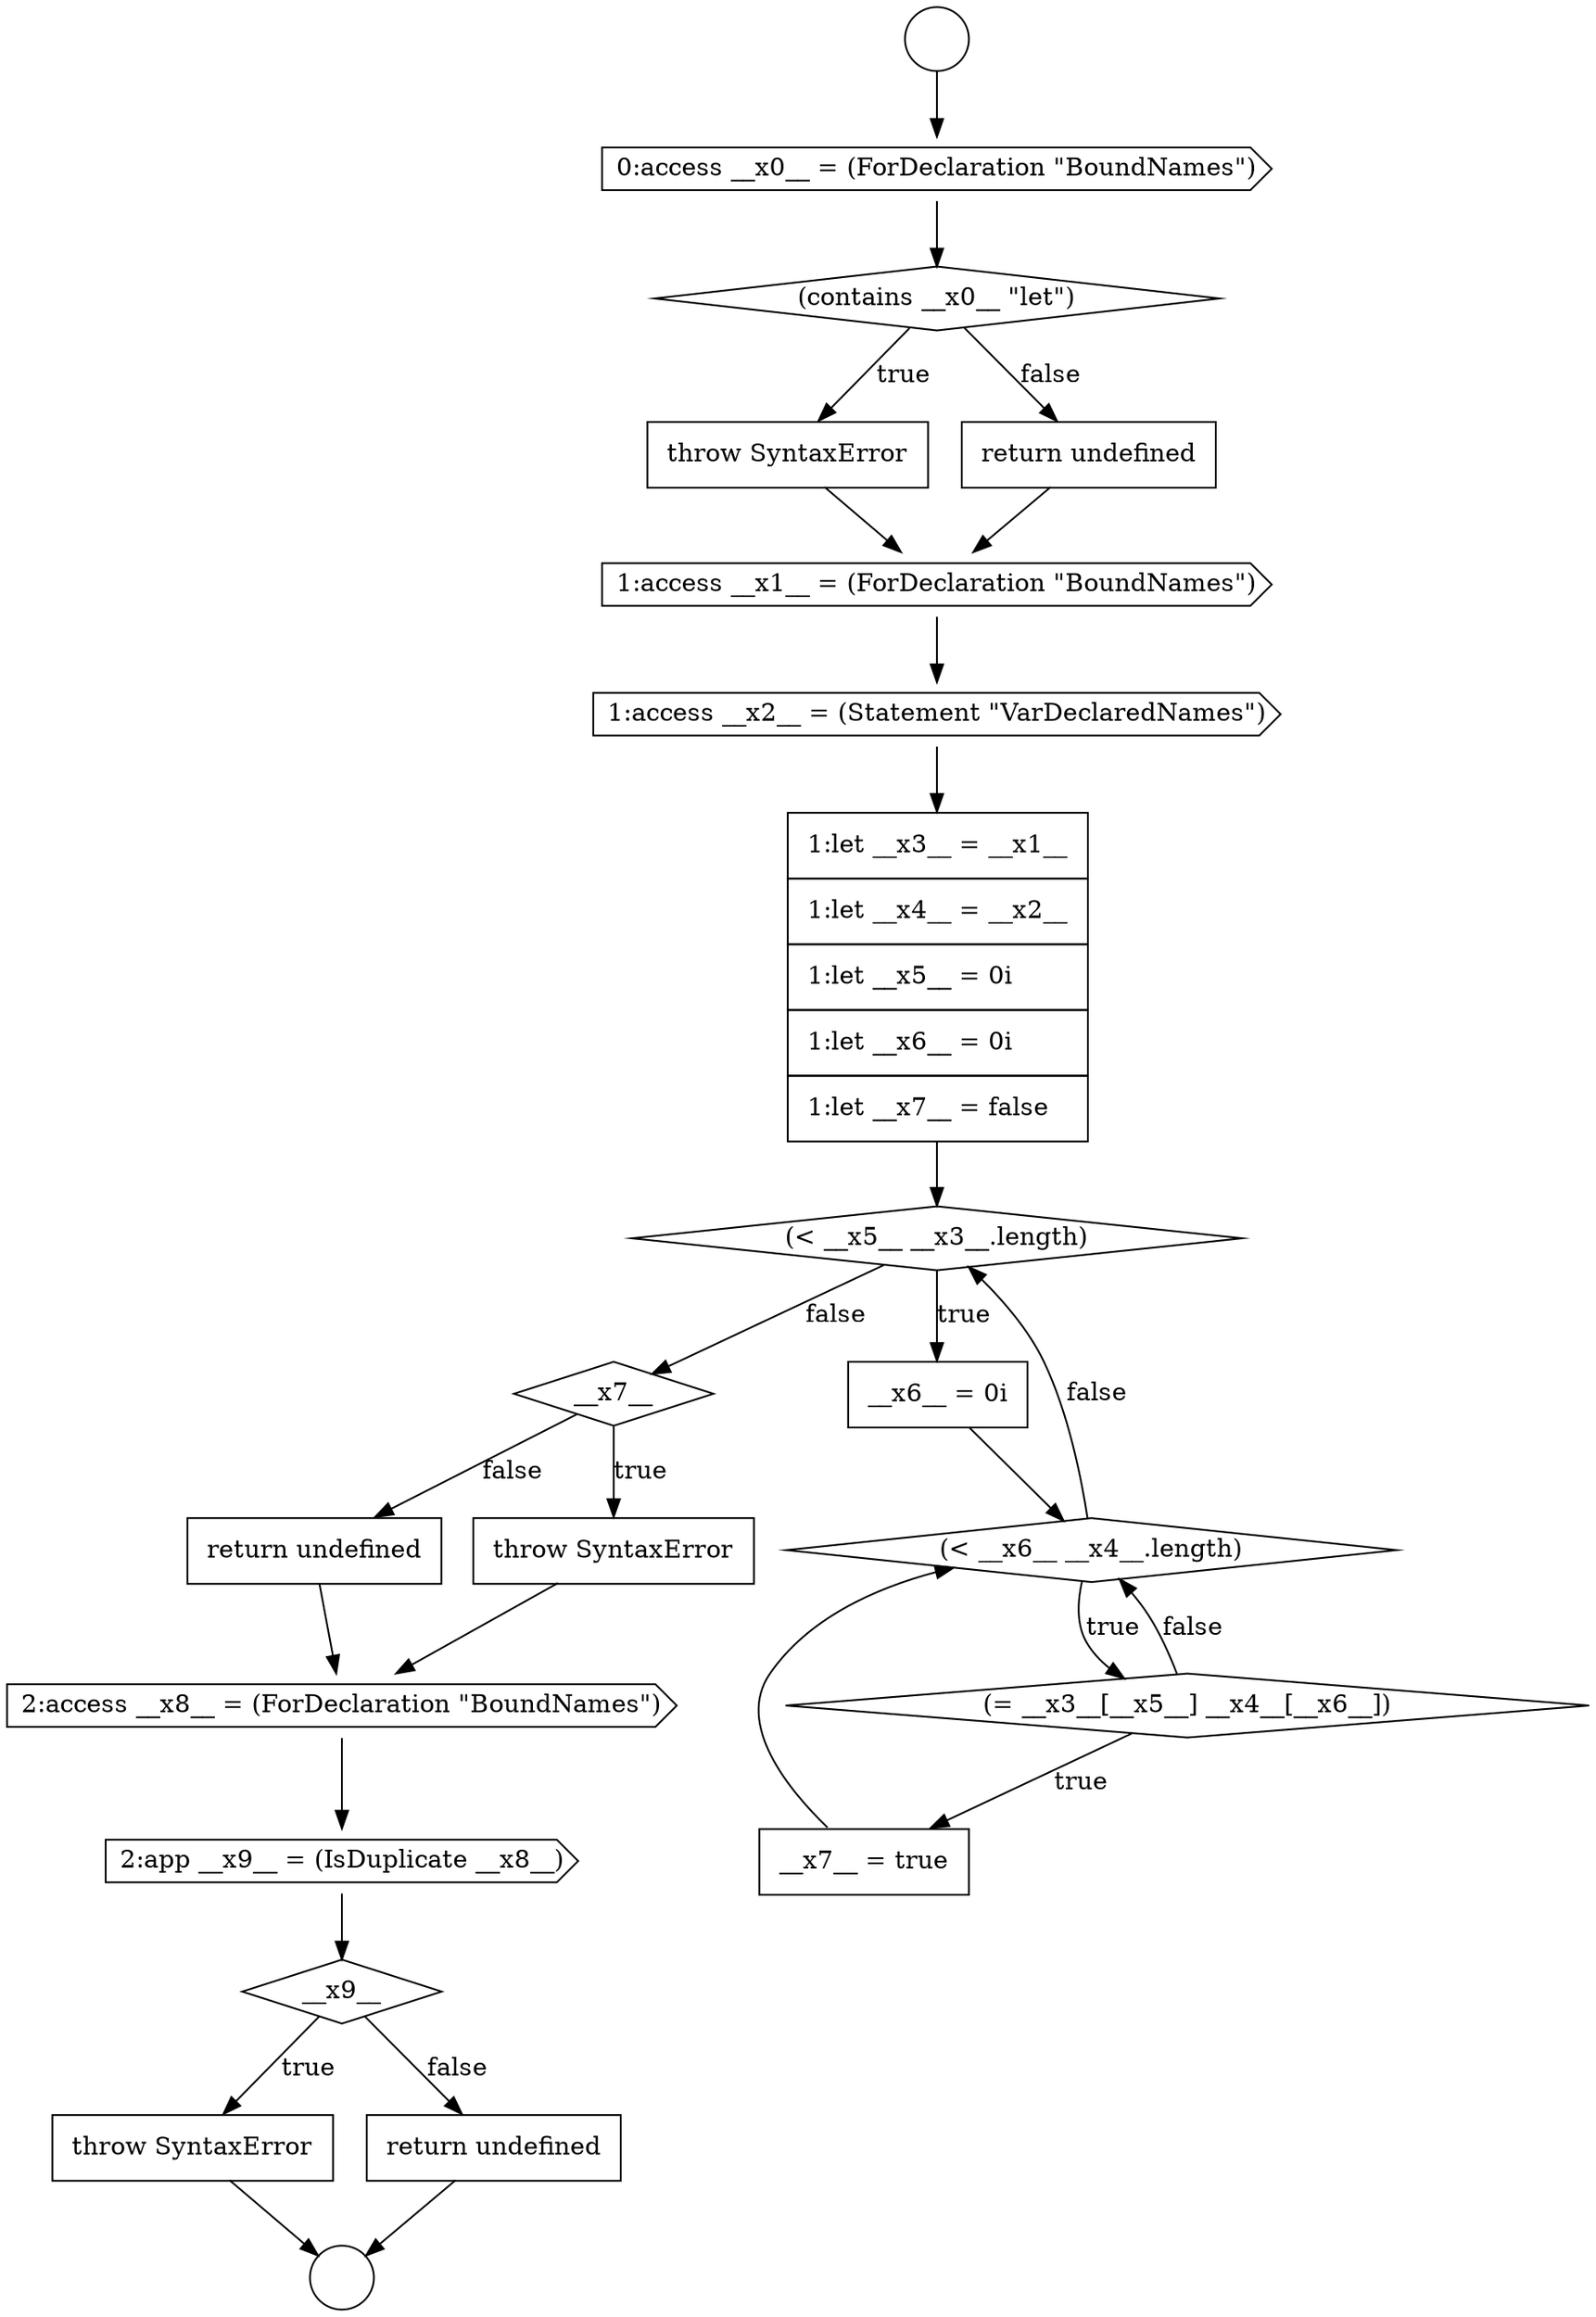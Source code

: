 digraph {
  node17226 [shape=cds, label=<<font color="black">1:access __x1__ = (ForDeclaration &quot;BoundNames&quot;)</font>> color="black" fillcolor="white" style=filled]
  node17221 [shape=circle label=" " color="black" fillcolor="white" style=filled]
  node17234 [shape=diamond, label=<<font color="black">__x7__</font>> color="black" fillcolor="white" style=filled]
  node17238 [shape=cds, label=<<font color="black">2:app __x9__ = (IsDuplicate __x8__)</font>> color="black" fillcolor="white" style=filled]
  node17239 [shape=diamond, label=<<font color="black">__x9__</font>> color="black" fillcolor="white" style=filled]
  node17236 [shape=none, margin=0, label=<<font color="black">
    <table border="0" cellborder="1" cellspacing="0" cellpadding="10">
      <tr><td align="left">return undefined</td></tr>
    </table>
  </font>> color="black" fillcolor="white" style=filled]
  node17223 [shape=diamond, label=<<font color="black">(contains __x0__ &quot;let&quot;)</font>> color="black" fillcolor="white" style=filled]
  node17240 [shape=none, margin=0, label=<<font color="black">
    <table border="0" cellborder="1" cellspacing="0" cellpadding="10">
      <tr><td align="left">throw SyntaxError</td></tr>
    </table>
  </font>> color="black" fillcolor="white" style=filled]
  node17233 [shape=none, margin=0, label=<<font color="black">
    <table border="0" cellborder="1" cellspacing="0" cellpadding="10">
      <tr><td align="left">__x7__ = true</td></tr>
    </table>
  </font>> color="black" fillcolor="white" style=filled]
  node17224 [shape=none, margin=0, label=<<font color="black">
    <table border="0" cellborder="1" cellspacing="0" cellpadding="10">
      <tr><td align="left">throw SyntaxError</td></tr>
    </table>
  </font>> color="black" fillcolor="white" style=filled]
  node17225 [shape=none, margin=0, label=<<font color="black">
    <table border="0" cellborder="1" cellspacing="0" cellpadding="10">
      <tr><td align="left">return undefined</td></tr>
    </table>
  </font>> color="black" fillcolor="white" style=filled]
  node17232 [shape=diamond, label=<<font color="black">(= __x3__[__x5__] __x4__[__x6__])</font>> color="black" fillcolor="white" style=filled]
  node17229 [shape=diamond, label=<<font color="black">(&lt; __x5__ __x3__.length)</font>> color="black" fillcolor="white" style=filled]
  node17228 [shape=none, margin=0, label=<<font color="black">
    <table border="0" cellborder="1" cellspacing="0" cellpadding="10">
      <tr><td align="left">1:let __x3__ = __x1__</td></tr>
      <tr><td align="left">1:let __x4__ = __x2__</td></tr>
      <tr><td align="left">1:let __x5__ = 0i</td></tr>
      <tr><td align="left">1:let __x6__ = 0i</td></tr>
      <tr><td align="left">1:let __x7__ = false</td></tr>
    </table>
  </font>> color="black" fillcolor="white" style=filled]
  node17222 [shape=cds, label=<<font color="black">0:access __x0__ = (ForDeclaration &quot;BoundNames&quot;)</font>> color="black" fillcolor="white" style=filled]
  node17235 [shape=none, margin=0, label=<<font color="black">
    <table border="0" cellborder="1" cellspacing="0" cellpadding="10">
      <tr><td align="left">throw SyntaxError</td></tr>
    </table>
  </font>> color="black" fillcolor="white" style=filled]
  node17231 [shape=diamond, label=<<font color="black">(&lt; __x6__ __x4__.length)</font>> color="black" fillcolor="white" style=filled]
  node17241 [shape=none, margin=0, label=<<font color="black">
    <table border="0" cellborder="1" cellspacing="0" cellpadding="10">
      <tr><td align="left">return undefined</td></tr>
    </table>
  </font>> color="black" fillcolor="white" style=filled]
  node17220 [shape=circle label=" " color="black" fillcolor="white" style=filled]
  node17237 [shape=cds, label=<<font color="black">2:access __x8__ = (ForDeclaration &quot;BoundNames&quot;)</font>> color="black" fillcolor="white" style=filled]
  node17227 [shape=cds, label=<<font color="black">1:access __x2__ = (Statement &quot;VarDeclaredNames&quot;)</font>> color="black" fillcolor="white" style=filled]
  node17230 [shape=none, margin=0, label=<<font color="black">
    <table border="0" cellborder="1" cellspacing="0" cellpadding="10">
      <tr><td align="left">__x6__ = 0i</td></tr>
    </table>
  </font>> color="black" fillcolor="white" style=filled]
  node17225 -> node17226 [ color="black"]
  node17222 -> node17223 [ color="black"]
  node17234 -> node17235 [label=<<font color="black">true</font>> color="black"]
  node17234 -> node17236 [label=<<font color="black">false</font>> color="black"]
  node17227 -> node17228 [ color="black"]
  node17226 -> node17227 [ color="black"]
  node17235 -> node17237 [ color="black"]
  node17238 -> node17239 [ color="black"]
  node17224 -> node17226 [ color="black"]
  node17220 -> node17222 [ color="black"]
  node17237 -> node17238 [ color="black"]
  node17240 -> node17221 [ color="black"]
  node17229 -> node17230 [label=<<font color="black">true</font>> color="black"]
  node17229 -> node17234 [label=<<font color="black">false</font>> color="black"]
  node17233 -> node17231 [ color="black"]
  node17236 -> node17237 [ color="black"]
  node17241 -> node17221 [ color="black"]
  node17232 -> node17233 [label=<<font color="black">true</font>> color="black"]
  node17232 -> node17231 [label=<<font color="black">false</font>> color="black"]
  node17223 -> node17224 [label=<<font color="black">true</font>> color="black"]
  node17223 -> node17225 [label=<<font color="black">false</font>> color="black"]
  node17230 -> node17231 [ color="black"]
  node17231 -> node17232 [label=<<font color="black">true</font>> color="black"]
  node17231 -> node17229 [label=<<font color="black">false</font>> color="black"]
  node17228 -> node17229 [ color="black"]
  node17239 -> node17240 [label=<<font color="black">true</font>> color="black"]
  node17239 -> node17241 [label=<<font color="black">false</font>> color="black"]
}
